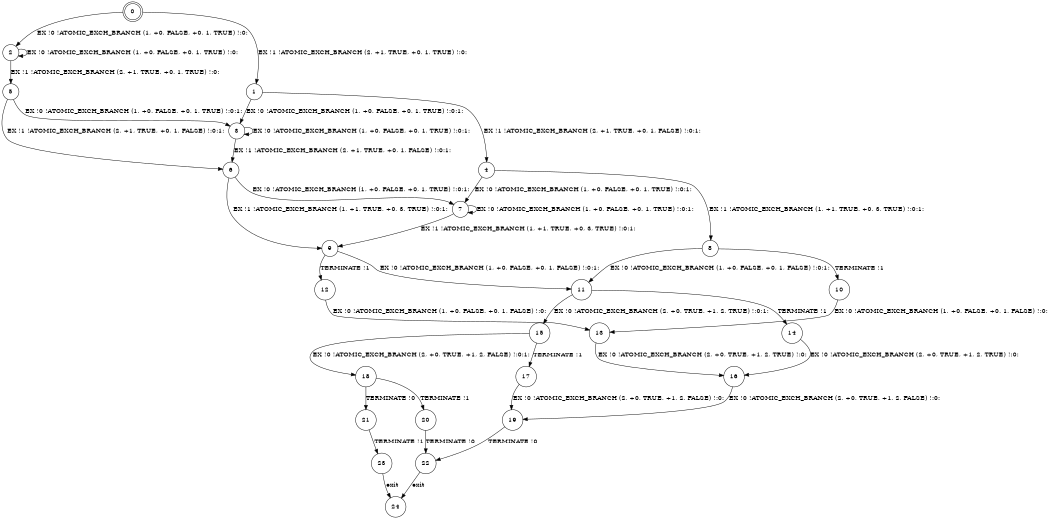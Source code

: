 digraph BCG {
size = "7, 10.5";
center = TRUE;
node [shape = circle];
0 [peripheries = 2];
0 -> 1 [label = "EX !1 !ATOMIC_EXCH_BRANCH (2, +1, TRUE, +0, 1, TRUE) !:0:"];
0 -> 2 [label = "EX !0 !ATOMIC_EXCH_BRANCH (1, +0, FALSE, +0, 1, TRUE) !:0:"];
1 -> 3 [label = "EX !0 !ATOMIC_EXCH_BRANCH (1, +0, FALSE, +0, 1, TRUE) !:0:1:"];
1 -> 4 [label = "EX !1 !ATOMIC_EXCH_BRANCH (2, +1, TRUE, +0, 1, FALSE) !:0:1:"];
2 -> 5 [label = "EX !1 !ATOMIC_EXCH_BRANCH (2, +1, TRUE, +0, 1, TRUE) !:0:"];
2 -> 2 [label = "EX !0 !ATOMIC_EXCH_BRANCH (1, +0, FALSE, +0, 1, TRUE) !:0:"];
3 -> 6 [label = "EX !1 !ATOMIC_EXCH_BRANCH (2, +1, TRUE, +0, 1, FALSE) !:0:1:"];
3 -> 3 [label = "EX !0 !ATOMIC_EXCH_BRANCH (1, +0, FALSE, +0, 1, TRUE) !:0:1:"];
4 -> 7 [label = "EX !0 !ATOMIC_EXCH_BRANCH (1, +0, FALSE, +0, 1, TRUE) !:0:1:"];
4 -> 8 [label = "EX !1 !ATOMIC_EXCH_BRANCH (1, +1, TRUE, +0, 3, TRUE) !:0:1:"];
5 -> 6 [label = "EX !1 !ATOMIC_EXCH_BRANCH (2, +1, TRUE, +0, 1, FALSE) !:0:1:"];
5 -> 3 [label = "EX !0 !ATOMIC_EXCH_BRANCH (1, +0, FALSE, +0, 1, TRUE) !:0:1:"];
6 -> 9 [label = "EX !1 !ATOMIC_EXCH_BRANCH (1, +1, TRUE, +0, 3, TRUE) !:0:1:"];
6 -> 7 [label = "EX !0 !ATOMIC_EXCH_BRANCH (1, +0, FALSE, +0, 1, TRUE) !:0:1:"];
7 -> 9 [label = "EX !1 !ATOMIC_EXCH_BRANCH (1, +1, TRUE, +0, 3, TRUE) !:0:1:"];
7 -> 7 [label = "EX !0 !ATOMIC_EXCH_BRANCH (1, +0, FALSE, +0, 1, TRUE) !:0:1:"];
8 -> 10 [label = "TERMINATE !1"];
8 -> 11 [label = "EX !0 !ATOMIC_EXCH_BRANCH (1, +0, FALSE, +0, 1, FALSE) !:0:1:"];
9 -> 12 [label = "TERMINATE !1"];
9 -> 11 [label = "EX !0 !ATOMIC_EXCH_BRANCH (1, +0, FALSE, +0, 1, FALSE) !:0:1:"];
10 -> 13 [label = "EX !0 !ATOMIC_EXCH_BRANCH (1, +0, FALSE, +0, 1, FALSE) !:0:"];
11 -> 14 [label = "TERMINATE !1"];
11 -> 15 [label = "EX !0 !ATOMIC_EXCH_BRANCH (2, +0, TRUE, +1, 2, TRUE) !:0:1:"];
12 -> 13 [label = "EX !0 !ATOMIC_EXCH_BRANCH (1, +0, FALSE, +0, 1, FALSE) !:0:"];
13 -> 16 [label = "EX !0 !ATOMIC_EXCH_BRANCH (2, +0, TRUE, +1, 2, TRUE) !:0:"];
14 -> 16 [label = "EX !0 !ATOMIC_EXCH_BRANCH (2, +0, TRUE, +1, 2, TRUE) !:0:"];
15 -> 17 [label = "TERMINATE !1"];
15 -> 18 [label = "EX !0 !ATOMIC_EXCH_BRANCH (2, +0, TRUE, +1, 2, FALSE) !:0:1:"];
16 -> 19 [label = "EX !0 !ATOMIC_EXCH_BRANCH (2, +0, TRUE, +1, 2, FALSE) !:0:"];
17 -> 19 [label = "EX !0 !ATOMIC_EXCH_BRANCH (2, +0, TRUE, +1, 2, FALSE) !:0:"];
18 -> 20 [label = "TERMINATE !1"];
18 -> 21 [label = "TERMINATE !0"];
19 -> 22 [label = "TERMINATE !0"];
20 -> 22 [label = "TERMINATE !0"];
21 -> 23 [label = "TERMINATE !1"];
22 -> 24 [label = "exit"];
23 -> 24 [label = "exit"];
}
